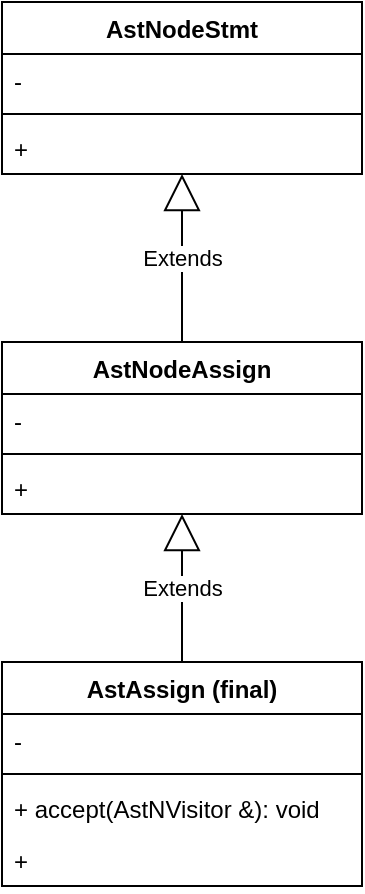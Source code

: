<mxfile version="14.6.13" type="github">
  <diagram id="LjrCR2icNRhnQb-nepyd" name="第 1 页">
    <mxGraphModel dx="253" dy="-65" grid="1" gridSize="10" guides="1" tooltips="1" connect="1" arrows="1" fold="1" page="1" pageScale="1" pageWidth="1169" pageHeight="827" math="0" shadow="0">
      <root>
        <mxCell id="0" />
        <mxCell id="1" parent="0" />
        <mxCell id="brSOfn_hg27Ukbo5iZHU-1" value="AstNodeStmt" style="swimlane;fontStyle=1;align=center;verticalAlign=top;childLayout=stackLayout;horizontal=1;startSize=26;horizontalStack=0;resizeParent=1;resizeParentMax=0;resizeLast=0;collapsible=1;marginBottom=0;" vertex="1" parent="1">
          <mxGeometry x="1315" y="1040" width="180" height="86" as="geometry" />
        </mxCell>
        <mxCell id="brSOfn_hg27Ukbo5iZHU-2" value="- " style="text;strokeColor=none;fillColor=none;align=left;verticalAlign=top;spacingLeft=4;spacingRight=4;overflow=hidden;rotatable=0;points=[[0,0.5],[1,0.5]];portConstraint=eastwest;" vertex="1" parent="brSOfn_hg27Ukbo5iZHU-1">
          <mxGeometry y="26" width="180" height="26" as="geometry" />
        </mxCell>
        <mxCell id="brSOfn_hg27Ukbo5iZHU-3" value="" style="line;strokeWidth=1;fillColor=none;align=left;verticalAlign=middle;spacingTop=-1;spacingLeft=3;spacingRight=3;rotatable=0;labelPosition=right;points=[];portConstraint=eastwest;" vertex="1" parent="brSOfn_hg27Ukbo5iZHU-1">
          <mxGeometry y="52" width="180" height="8" as="geometry" />
        </mxCell>
        <mxCell id="brSOfn_hg27Ukbo5iZHU-4" value="+ " style="text;strokeColor=none;fillColor=none;align=left;verticalAlign=top;spacingLeft=4;spacingRight=4;overflow=hidden;rotatable=0;points=[[0,0.5],[1,0.5]];portConstraint=eastwest;" vertex="1" parent="brSOfn_hg27Ukbo5iZHU-1">
          <mxGeometry y="60" width="180" height="26" as="geometry" />
        </mxCell>
        <mxCell id="brSOfn_hg27Ukbo5iZHU-5" value="AstNodeAssign" style="swimlane;fontStyle=1;align=center;verticalAlign=top;childLayout=stackLayout;horizontal=1;startSize=26;horizontalStack=0;resizeParent=1;resizeParentMax=0;resizeLast=0;collapsible=1;marginBottom=0;" vertex="1" parent="1">
          <mxGeometry x="1315" y="1210" width="180" height="86" as="geometry" />
        </mxCell>
        <mxCell id="brSOfn_hg27Ukbo5iZHU-6" value="- " style="text;strokeColor=none;fillColor=none;align=left;verticalAlign=top;spacingLeft=4;spacingRight=4;overflow=hidden;rotatable=0;points=[[0,0.5],[1,0.5]];portConstraint=eastwest;" vertex="1" parent="brSOfn_hg27Ukbo5iZHU-5">
          <mxGeometry y="26" width="180" height="26" as="geometry" />
        </mxCell>
        <mxCell id="brSOfn_hg27Ukbo5iZHU-7" value="" style="line;strokeWidth=1;fillColor=none;align=left;verticalAlign=middle;spacingTop=-1;spacingLeft=3;spacingRight=3;rotatable=0;labelPosition=right;points=[];portConstraint=eastwest;" vertex="1" parent="brSOfn_hg27Ukbo5iZHU-5">
          <mxGeometry y="52" width="180" height="8" as="geometry" />
        </mxCell>
        <mxCell id="brSOfn_hg27Ukbo5iZHU-8" value="+ " style="text;strokeColor=none;fillColor=none;align=left;verticalAlign=top;spacingLeft=4;spacingRight=4;overflow=hidden;rotatable=0;points=[[0,0.5],[1,0.5]];portConstraint=eastwest;" vertex="1" parent="brSOfn_hg27Ukbo5iZHU-5">
          <mxGeometry y="60" width="180" height="26" as="geometry" />
        </mxCell>
        <mxCell id="brSOfn_hg27Ukbo5iZHU-9" value="Extends" style="endArrow=block;endSize=16;endFill=0;html=1;edgeStyle=orthogonalEdgeStyle;" edge="1" parent="1" source="brSOfn_hg27Ukbo5iZHU-5" target="brSOfn_hg27Ukbo5iZHU-1">
          <mxGeometry width="160" relative="1" as="geometry">
            <mxPoint x="945" y="1180" as="sourcePoint" />
            <mxPoint x="2080" y="666.0" as="targetPoint" />
          </mxGeometry>
        </mxCell>
        <mxCell id="brSOfn_hg27Ukbo5iZHU-10" value="AstAssign (final)" style="swimlane;fontStyle=1;align=center;verticalAlign=top;childLayout=stackLayout;horizontal=1;startSize=26;horizontalStack=0;resizeParent=1;resizeParentMax=0;resizeLast=0;collapsible=1;marginBottom=0;" vertex="1" parent="1">
          <mxGeometry x="1315" y="1370" width="180" height="112" as="geometry" />
        </mxCell>
        <mxCell id="brSOfn_hg27Ukbo5iZHU-11" value="- " style="text;strokeColor=none;fillColor=none;align=left;verticalAlign=top;spacingLeft=4;spacingRight=4;overflow=hidden;rotatable=0;points=[[0,0.5],[1,0.5]];portConstraint=eastwest;" vertex="1" parent="brSOfn_hg27Ukbo5iZHU-10">
          <mxGeometry y="26" width="180" height="26" as="geometry" />
        </mxCell>
        <mxCell id="brSOfn_hg27Ukbo5iZHU-12" value="" style="line;strokeWidth=1;fillColor=none;align=left;verticalAlign=middle;spacingTop=-1;spacingLeft=3;spacingRight=3;rotatable=0;labelPosition=right;points=[];portConstraint=eastwest;" vertex="1" parent="brSOfn_hg27Ukbo5iZHU-10">
          <mxGeometry y="52" width="180" height="8" as="geometry" />
        </mxCell>
        <mxCell id="brSOfn_hg27Ukbo5iZHU-13" value="+ accept(AstNVisitor &amp;): void" style="text;strokeColor=none;fillColor=none;align=left;verticalAlign=top;spacingLeft=4;spacingRight=4;overflow=hidden;rotatable=0;points=[[0,0.5],[1,0.5]];portConstraint=eastwest;" vertex="1" parent="brSOfn_hg27Ukbo5iZHU-10">
          <mxGeometry y="60" width="180" height="26" as="geometry" />
        </mxCell>
        <mxCell id="brSOfn_hg27Ukbo5iZHU-14" value="+ " style="text;strokeColor=none;fillColor=none;align=left;verticalAlign=top;spacingLeft=4;spacingRight=4;overflow=hidden;rotatable=0;points=[[0,0.5],[1,0.5]];portConstraint=eastwest;" vertex="1" parent="brSOfn_hg27Ukbo5iZHU-10">
          <mxGeometry y="86" width="180" height="26" as="geometry" />
        </mxCell>
        <mxCell id="brSOfn_hg27Ukbo5iZHU-15" value="Extends" style="endArrow=block;endSize=16;endFill=0;html=1;edgeStyle=orthogonalEdgeStyle;exitX=0.5;exitY=0;exitDx=0;exitDy=0;" edge="1" parent="1" source="brSOfn_hg27Ukbo5iZHU-10" target="brSOfn_hg27Ukbo5iZHU-5">
          <mxGeometry width="160" relative="1" as="geometry">
            <mxPoint x="1415.0" y="1220" as="sourcePoint" />
            <mxPoint x="1160" y="1250" as="targetPoint" />
          </mxGeometry>
        </mxCell>
      </root>
    </mxGraphModel>
  </diagram>
</mxfile>
